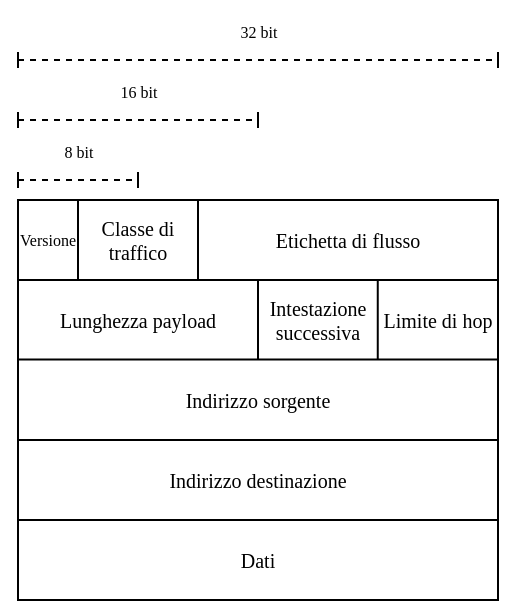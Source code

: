 <mxfile version="20.7.4" type="device"><diagram id="tH_GVzfR04jEwILX2yDW" name="Pagina-1"><mxGraphModel dx="574" dy="338" grid="1" gridSize="10" guides="1" tooltips="1" connect="1" arrows="1" fold="1" page="1" pageScale="1" pageWidth="827" pageHeight="1169" math="0" shadow="0"><root><mxCell id="0"/><mxCell id="1" parent="0"/><mxCell id="QPL65NK9FMwv-39D8BH1-1" value="" style="rounded=0;whiteSpace=wrap;html=1;" parent="1" vertex="1"><mxGeometry x="280" y="350" width="240" height="200" as="geometry"/></mxCell><mxCell id="QPL65NK9FMwv-39D8BH1-3" value="" style="endArrow=none;html=1;rounded=0;entryX=1;entryY=0.25;entryDx=0;entryDy=0;exitX=0;exitY=0.25;exitDx=0;exitDy=0;" parent="1" edge="1"><mxGeometry width="50" height="50" relative="1" as="geometry"><mxPoint x="280" y="429.8" as="sourcePoint"/><mxPoint x="520" y="429.8" as="targetPoint"/></mxGeometry></mxCell><mxCell id="QPL65NK9FMwv-39D8BH1-8" value="" style="endArrow=baseDash;dashed=1;html=1;rounded=0;fontFamily=Times New Roman;fontSize=8;startArrow=baseDash;startFill=0;endFill=0;" parent="1" edge="1"><mxGeometry width="50" height="50" relative="1" as="geometry"><mxPoint x="280" y="280" as="sourcePoint"/><mxPoint x="520" y="280" as="targetPoint"/></mxGeometry></mxCell><mxCell id="QPL65NK9FMwv-39D8BH1-10" value="&lt;font style=&quot;font-size: 8px;&quot;&gt;32 bit&lt;/font&gt;" style="text;html=1;align=center;verticalAlign=middle;resizable=0;points=[];autosize=1;strokeColor=none;fillColor=none;fontSize=10;fontFamily=Times New Roman;" parent="1" vertex="1"><mxGeometry x="380" y="250" width="40" height="30" as="geometry"/></mxCell><mxCell id="QPL65NK9FMwv-39D8BH1-12" value="" style="endArrow=none;html=1;rounded=0;exitX=0;exitY=1;exitDx=0;exitDy=0;entryX=1;entryY=1;entryDx=0;entryDy=0;" parent="1" edge="1"><mxGeometry width="50" height="50" relative="1" as="geometry"><mxPoint x="280.0" y="470.0" as="sourcePoint"/><mxPoint x="520.0" y="470.0" as="targetPoint"/></mxGeometry></mxCell><mxCell id="QPL65NK9FMwv-39D8BH1-30" value="" style="endArrow=none;html=1;rounded=0;fontSize=9;entryX=1;entryY=0;entryDx=0;entryDy=0;exitX=0;exitY=1;exitDx=0;exitDy=0;" parent="1" edge="1"><mxGeometry width="50" height="50" relative="1" as="geometry"><mxPoint x="280" y="390" as="sourcePoint"/><mxPoint x="520" y="390" as="targetPoint"/></mxGeometry></mxCell><mxCell id="QPL65NK9FMwv-39D8BH1-31" value="" style="endArrow=none;html=1;rounded=0;fontSize=9;entryX=1;entryY=1;entryDx=0;entryDy=0;exitX=0;exitY=1;exitDx=0;exitDy=0;" parent="1" edge="1"><mxGeometry width="50" height="50" relative="1" as="geometry"><mxPoint x="280" y="510.0" as="sourcePoint"/><mxPoint x="520" y="510.0" as="targetPoint"/></mxGeometry></mxCell><mxCell id="QPL65NK9FMwv-39D8BH1-36" value="Dati" style="text;html=1;strokeColor=none;fillColor=none;align=center;verticalAlign=middle;whiteSpace=wrap;rounded=0;fontFamily=Times New Roman;fontSize=10;" parent="1" vertex="1"><mxGeometry x="280" y="510" width="240" height="40" as="geometry"/></mxCell><mxCell id="QPL65NK9FMwv-39D8BH1-40" value="&lt;span style=&quot;line-height: 105%; font-family: &amp;quot;Calisto MT&amp;quot;, serif;&quot;&gt;&lt;font style=&quot;font-size: 10px;&quot;&gt;Classe di traffico&lt;/font&gt;&lt;/span&gt;" style="text;html=1;strokeColor=none;fillColor=none;align=center;verticalAlign=middle;whiteSpace=wrap;rounded=0;fontFamily=Times New Roman;fontSize=10;" parent="1" vertex="1"><mxGeometry x="310" y="350" width="60" height="40" as="geometry"/></mxCell><mxCell id="QPL65NK9FMwv-39D8BH1-41" value="" style="endArrow=baseDash;dashed=1;html=1;rounded=0;fontFamily=Times New Roman;fontSize=8;startArrow=baseDash;startFill=0;endFill=0;" parent="1" edge="1"><mxGeometry width="50" height="50" relative="1" as="geometry"><mxPoint x="280" y="340" as="sourcePoint"/><mxPoint x="340" y="340" as="targetPoint"/></mxGeometry></mxCell><mxCell id="QPL65NK9FMwv-39D8BH1-42" value="&lt;font style=&quot;font-size: 8px;&quot;&gt;8 bit&lt;/font&gt;" style="text;html=1;align=center;verticalAlign=middle;resizable=0;points=[];autosize=1;strokeColor=none;fillColor=none;fontSize=10;fontFamily=Times New Roman;" parent="1" vertex="1"><mxGeometry x="290" y="310" width="40" height="30" as="geometry"/></mxCell><mxCell id="QPL65NK9FMwv-39D8BH1-43" value="" style="endArrow=baseDash;dashed=1;html=1;rounded=0;fontFamily=Times New Roman;fontSize=8;startArrow=baseDash;startFill=0;endFill=0;" parent="1" edge="1"><mxGeometry width="50" height="50" relative="1" as="geometry"><mxPoint x="280" y="310" as="sourcePoint"/><mxPoint x="400" y="310" as="targetPoint"/></mxGeometry></mxCell><mxCell id="QPL65NK9FMwv-39D8BH1-44" value="&lt;font style=&quot;font-size: 8px;&quot;&gt;16 bit&lt;/font&gt;" style="text;html=1;align=center;verticalAlign=middle;resizable=0;points=[];autosize=1;strokeColor=none;fillColor=none;fontSize=10;fontFamily=Times New Roman;" parent="1" vertex="1"><mxGeometry x="320" y="280" width="40" height="30" as="geometry"/></mxCell><mxCell id="QPL65NK9FMwv-39D8BH1-45" value="" style="endArrow=none;html=1;rounded=0;" parent="1" edge="1"><mxGeometry width="50" height="50" relative="1" as="geometry"><mxPoint x="310" y="390" as="sourcePoint"/><mxPoint x="310" y="350" as="targetPoint"/></mxGeometry></mxCell><mxCell id="QPL65NK9FMwv-39D8BH1-46" value="&lt;span style=&quot;line-height: 105%; font-family: &amp;quot;Calisto MT&amp;quot;, serif;&quot;&gt;&lt;font style=&quot;font-size: 8px;&quot;&gt;Versione&lt;/font&gt;&lt;/span&gt;" style="text;html=1;strokeColor=none;fillColor=none;align=center;verticalAlign=middle;whiteSpace=wrap;rounded=0;fontFamily=Times New Roman;fontSize=10;" parent="1" vertex="1"><mxGeometry x="280" y="350" width="30" height="40" as="geometry"/></mxCell><mxCell id="QPL65NK9FMwv-39D8BH1-48" value="" style="endArrow=none;html=1;rounded=0;fontSize=8;" parent="1" edge="1"><mxGeometry width="50" height="50" relative="1" as="geometry"><mxPoint x="400" y="430" as="sourcePoint"/><mxPoint x="400" y="390" as="targetPoint"/></mxGeometry></mxCell><mxCell id="QPL65NK9FMwv-39D8BH1-49" value="&lt;span style=&quot;line-height: 105%; font-family: &amp;quot;Calisto MT&amp;quot;, serif;&quot;&gt;&lt;font style=&quot;font-size: 10px;&quot;&gt;Lunghezza payload&lt;/font&gt;&lt;/span&gt;" style="text;html=1;strokeColor=none;fillColor=none;align=center;verticalAlign=middle;whiteSpace=wrap;rounded=0;fontFamily=Times New Roman;fontSize=10;" parent="1" vertex="1"><mxGeometry x="280" y="390" width="120" height="40" as="geometry"/></mxCell><mxCell id="QPL65NK9FMwv-39D8BH1-50" value="" style="endArrow=none;html=1;rounded=0;fontSize=8;" parent="1" edge="1"><mxGeometry width="50" height="50" relative="1" as="geometry"><mxPoint x="459.88" y="430" as="sourcePoint"/><mxPoint x="459.88" y="390" as="targetPoint"/></mxGeometry></mxCell><mxCell id="QPL65NK9FMwv-39D8BH1-58" value="Indirizzo sorgente" style="text;html=1;strokeColor=none;fillColor=none;align=center;verticalAlign=middle;whiteSpace=wrap;rounded=0;fontFamily=Times New Roman;fontSize=10;" parent="1" vertex="1"><mxGeometry x="280" y="430" width="240" height="40" as="geometry"/></mxCell><mxCell id="Z1qKWcOVjGvA3u0ZoGLW-1" value="" style="endArrow=none;html=1;rounded=0;entryX=0.5;entryY=0;entryDx=0;entryDy=0;exitX=0;exitY=1;exitDx=0;exitDy=0;" edge="1" parent="1"><mxGeometry width="50" height="50" relative="1" as="geometry"><mxPoint x="370" y="390" as="sourcePoint"/><mxPoint x="370" y="350.0" as="targetPoint"/><Array as="points"><mxPoint x="370" y="370"/></Array></mxGeometry></mxCell><mxCell id="Z1qKWcOVjGvA3u0ZoGLW-2" value="&lt;span style=&quot;line-height: 105%; font-family: &amp;quot;Calisto MT&amp;quot;, serif;&quot;&gt;&lt;font style=&quot;font-size: 10px;&quot;&gt;Etichetta di flusso&lt;/font&gt;&lt;/span&gt;" style="text;html=1;strokeColor=none;fillColor=none;align=center;verticalAlign=middle;whiteSpace=wrap;rounded=0;fontFamily=Times New Roman;fontSize=10;" vertex="1" parent="1"><mxGeometry x="370" y="350" width="150" height="40" as="geometry"/></mxCell><mxCell id="Z1qKWcOVjGvA3u0ZoGLW-3" value="&lt;font face=&quot;Calisto MT, serif&quot;&gt;Limite di hop&lt;/font&gt;" style="text;html=1;strokeColor=none;fillColor=none;align=center;verticalAlign=middle;whiteSpace=wrap;rounded=0;fontFamily=Times New Roman;fontSize=10;" vertex="1" parent="1"><mxGeometry x="460" y="390" width="60" height="40" as="geometry"/></mxCell><mxCell id="Z1qKWcOVjGvA3u0ZoGLW-4" value="&lt;font face=&quot;Calisto MT, serif&quot;&gt;Intestazione successiva&lt;/font&gt;" style="text;html=1;strokeColor=none;fillColor=none;align=center;verticalAlign=middle;whiteSpace=wrap;rounded=0;fontFamily=Times New Roman;fontSize=10;" vertex="1" parent="1"><mxGeometry x="400" y="390" width="60" height="40" as="geometry"/></mxCell><mxCell id="Z1qKWcOVjGvA3u0ZoGLW-5" value="Indirizzo destinazione" style="text;html=1;strokeColor=none;fillColor=none;align=center;verticalAlign=middle;whiteSpace=wrap;rounded=0;fontFamily=Times New Roman;fontSize=10;" vertex="1" parent="1"><mxGeometry x="280" y="470" width="240" height="40" as="geometry"/></mxCell></root></mxGraphModel></diagram></mxfile>